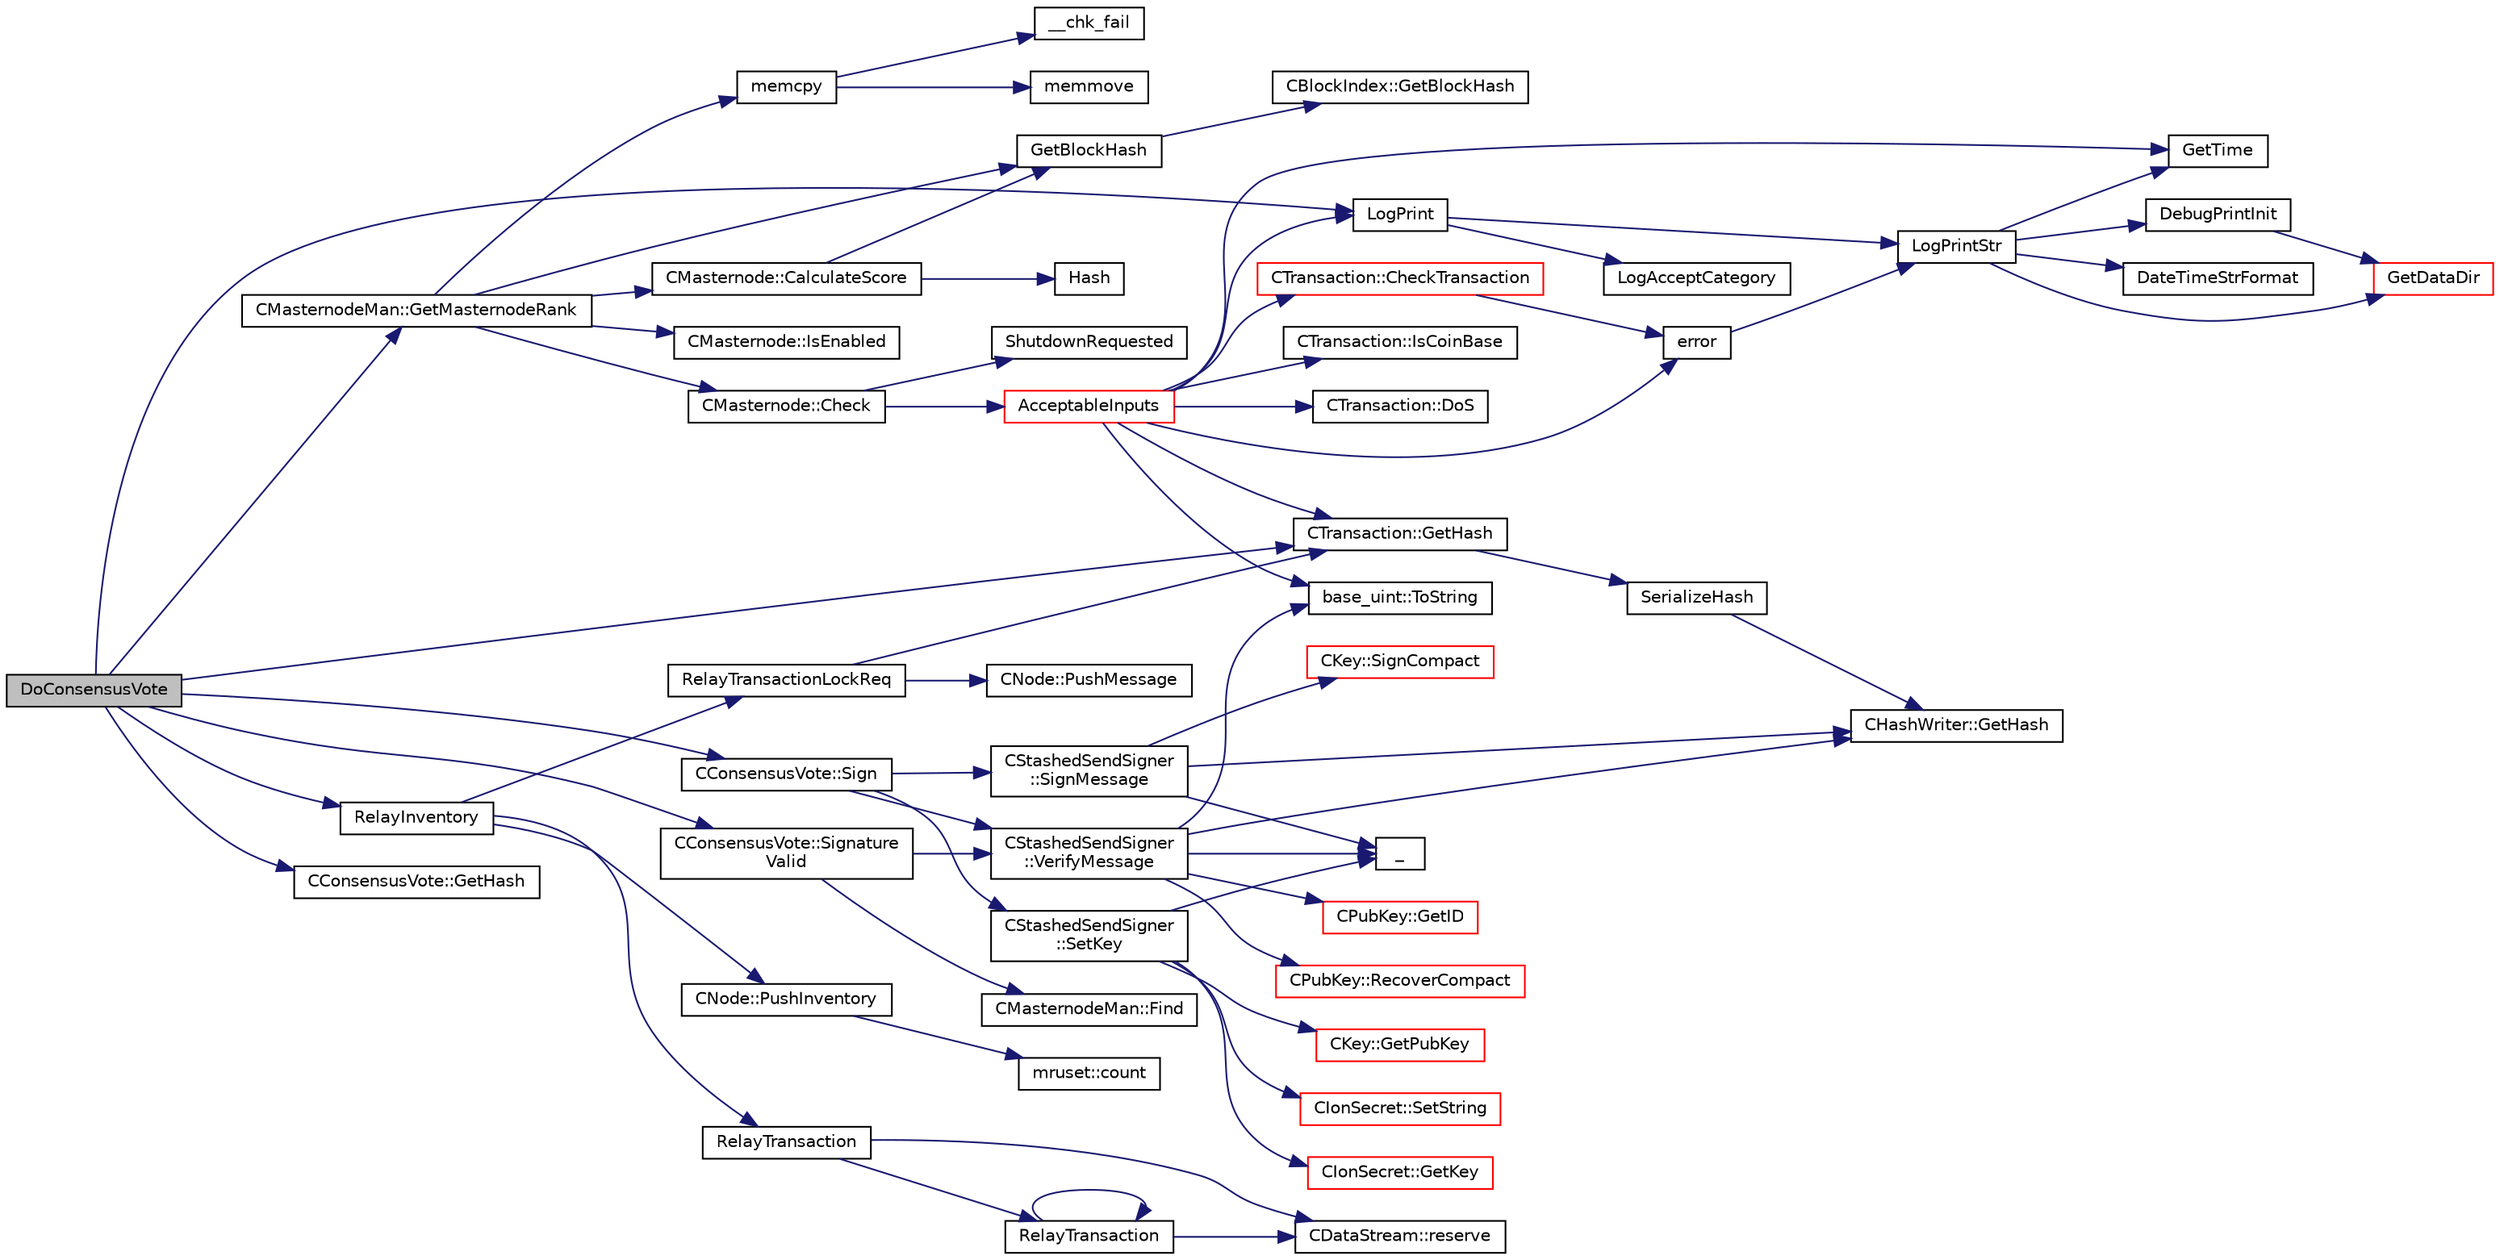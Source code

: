 digraph "DoConsensusVote"
{
  edge [fontname="Helvetica",fontsize="10",labelfontname="Helvetica",labelfontsize="10"];
  node [fontname="Helvetica",fontsize="10",shape=record];
  rankdir="LR";
  Node104 [label="DoConsensusVote",height=0.2,width=0.4,color="black", fillcolor="grey75", style="filled", fontcolor="black"];
  Node104 -> Node105 [color="midnightblue",fontsize="10",style="solid",fontname="Helvetica"];
  Node105 [label="CMasternodeMan::GetMasternodeRank",height=0.2,width=0.4,color="black", fillcolor="white", style="filled",URL="$dc/d6b/class_c_masternode_man.html#a41fd522da90284837d5dcb1e2d2e7d7c"];
  Node105 -> Node106 [color="midnightblue",fontsize="10",style="solid",fontname="Helvetica"];
  Node106 [label="GetBlockHash",height=0.2,width=0.4,color="black", fillcolor="white", style="filled",URL="$dc/da3/masternode_8cpp.html#a32f5cbabfc2bd53c2f2daedf122a83cb"];
  Node106 -> Node107 [color="midnightblue",fontsize="10",style="solid",fontname="Helvetica"];
  Node107 [label="CBlockIndex::GetBlockHash",height=0.2,width=0.4,color="black", fillcolor="white", style="filled",URL="$d3/dbd/class_c_block_index.html#a98490a2788c65cdd6ae9002b004dd74c"];
  Node105 -> Node108 [color="midnightblue",fontsize="10",style="solid",fontname="Helvetica"];
  Node108 [label="CMasternode::Check",height=0.2,width=0.4,color="black", fillcolor="white", style="filled",URL="$d6/dac/class_c_masternode.html#a6c5f883b797298678c1cf814faab09a5"];
  Node108 -> Node109 [color="midnightblue",fontsize="10",style="solid",fontname="Helvetica"];
  Node109 [label="ShutdownRequested",height=0.2,width=0.4,color="black", fillcolor="white", style="filled",URL="$d0/dc9/init_8cpp.html#a6f201ca9fe6b594f1985c12b4482ea5a"];
  Node108 -> Node110 [color="midnightblue",fontsize="10",style="solid",fontname="Helvetica"];
  Node110 [label="AcceptableInputs",height=0.2,width=0.4,color="red", fillcolor="white", style="filled",URL="$df/d0a/main_8cpp.html#a05dc3f6629734b6d3a233a00e0333aac"];
  Node110 -> Node111 [color="midnightblue",fontsize="10",style="solid",fontname="Helvetica"];
  Node111 [label="CTransaction::CheckTransaction",height=0.2,width=0.4,color="red", fillcolor="white", style="filled",URL="$df/d43/class_c_transaction.html#a2104329681e2749baeeaaf47c0af482d"];
  Node111 -> Node112 [color="midnightblue",fontsize="10",style="solid",fontname="Helvetica"];
  Node112 [label="error",height=0.2,width=0.4,color="black", fillcolor="white", style="filled",URL="$d8/d3c/util_8h.html#af8985880cf4ef26df0a5aa2ffcb76662"];
  Node112 -> Node113 [color="midnightblue",fontsize="10",style="solid",fontname="Helvetica"];
  Node113 [label="LogPrintStr",height=0.2,width=0.4,color="black", fillcolor="white", style="filled",URL="$d8/d3c/util_8h.html#afd4c3002b2797c0560adddb6af3ca1da"];
  Node113 -> Node114 [color="midnightblue",fontsize="10",style="solid",fontname="Helvetica"];
  Node114 [label="DebugPrintInit",height=0.2,width=0.4,color="black", fillcolor="white", style="filled",URL="$df/d2d/util_8cpp.html#a751ff5f21d880737811136b5e0bcea12"];
  Node114 -> Node115 [color="midnightblue",fontsize="10",style="solid",fontname="Helvetica"];
  Node115 [label="GetDataDir",height=0.2,width=0.4,color="red", fillcolor="white", style="filled",URL="$df/d2d/util_8cpp.html#ab83866a054745d4b30a3948a1b44beba"];
  Node113 -> Node115 [color="midnightblue",fontsize="10",style="solid",fontname="Helvetica"];
  Node113 -> Node120 [color="midnightblue",fontsize="10",style="solid",fontname="Helvetica"];
  Node120 [label="DateTimeStrFormat",height=0.2,width=0.4,color="black", fillcolor="white", style="filled",URL="$df/d2d/util_8cpp.html#a749bc6776c8ec72d7c5e4dea56aee415"];
  Node113 -> Node121 [color="midnightblue",fontsize="10",style="solid",fontname="Helvetica"];
  Node121 [label="GetTime",height=0.2,width=0.4,color="black", fillcolor="white", style="filled",URL="$df/d2d/util_8cpp.html#a46fac5fba8ba905b5f9acb364f5d8c6f"];
  Node110 -> Node112 [color="midnightblue",fontsize="10",style="solid",fontname="Helvetica"];
  Node110 -> Node126 [color="midnightblue",fontsize="10",style="solid",fontname="Helvetica"];
  Node126 [label="CTransaction::IsCoinBase",height=0.2,width=0.4,color="black", fillcolor="white", style="filled",URL="$df/d43/class_c_transaction.html#a96256e8ac1bf79ad9c057e48c41132dd"];
  Node110 -> Node127 [color="midnightblue",fontsize="10",style="solid",fontname="Helvetica"];
  Node127 [label="CTransaction::DoS",height=0.2,width=0.4,color="black", fillcolor="white", style="filled",URL="$df/d43/class_c_transaction.html#ae5f57b4b90e5a179bb359bdf72fba753"];
  Node110 -> Node129 [color="midnightblue",fontsize="10",style="solid",fontname="Helvetica"];
  Node129 [label="CTransaction::GetHash",height=0.2,width=0.4,color="black", fillcolor="white", style="filled",URL="$df/d43/class_c_transaction.html#a0b46d80e82ca324e82c2ce3fc1492bfa"];
  Node129 -> Node130 [color="midnightblue",fontsize="10",style="solid",fontname="Helvetica"];
  Node130 [label="SerializeHash",height=0.2,width=0.4,color="black", fillcolor="white", style="filled",URL="$db/dfb/hash_8h.html#a6de694e43f17c62025c6883965b65e63"];
  Node130 -> Node131 [color="midnightblue",fontsize="10",style="solid",fontname="Helvetica"];
  Node131 [label="CHashWriter::GetHash",height=0.2,width=0.4,color="black", fillcolor="white", style="filled",URL="$d2/def/class_c_hash_writer.html#ae94a937211502eabf19477630090093a"];
  Node110 -> Node137 [color="midnightblue",fontsize="10",style="solid",fontname="Helvetica"];
  Node137 [label="base_uint::ToString",height=0.2,width=0.4,color="black", fillcolor="white", style="filled",URL="$da/df7/classbase__uint.html#acccba4d9d51a0c36261718ca0cbb293b"];
  Node110 -> Node121 [color="midnightblue",fontsize="10",style="solid",fontname="Helvetica"];
  Node110 -> Node159 [color="midnightblue",fontsize="10",style="solid",fontname="Helvetica"];
  Node159 [label="LogPrint",height=0.2,width=0.4,color="black", fillcolor="white", style="filled",URL="$d8/d3c/util_8h.html#aab1f837a2366f424bdc996fdf6352171"];
  Node159 -> Node160 [color="midnightblue",fontsize="10",style="solid",fontname="Helvetica"];
  Node160 [label="LogAcceptCategory",height=0.2,width=0.4,color="black", fillcolor="white", style="filled",URL="$d8/d3c/util_8h.html#a343d2a13efe00125f78d25dafb0a8d98"];
  Node159 -> Node113 [color="midnightblue",fontsize="10",style="solid",fontname="Helvetica"];
  Node105 -> Node226 [color="midnightblue",fontsize="10",style="solid",fontname="Helvetica"];
  Node226 [label="CMasternode::IsEnabled",height=0.2,width=0.4,color="black", fillcolor="white", style="filled",URL="$d6/dac/class_c_masternode.html#a08782379f6ba10e9087b39f0cef19bce"];
  Node105 -> Node227 [color="midnightblue",fontsize="10",style="solid",fontname="Helvetica"];
  Node227 [label="CMasternode::CalculateScore",height=0.2,width=0.4,color="black", fillcolor="white", style="filled",URL="$d6/dac/class_c_masternode.html#a5193b7bca7224b39c455ddd39f0846f3"];
  Node227 -> Node106 [color="midnightblue",fontsize="10",style="solid",fontname="Helvetica"];
  Node227 -> Node152 [color="midnightblue",fontsize="10",style="solid",fontname="Helvetica"];
  Node152 [label="Hash",height=0.2,width=0.4,color="black", fillcolor="white", style="filled",URL="$db/dfb/hash_8h.html#ab3f6c437460137530d86e09c2c102e99"];
  Node105 -> Node178 [color="midnightblue",fontsize="10",style="solid",fontname="Helvetica"];
  Node178 [label="memcpy",height=0.2,width=0.4,color="black", fillcolor="white", style="filled",URL="$d5/d9f/glibc__compat_8cpp.html#a0f46826ab0466591e136db24394923cf"];
  Node178 -> Node179 [color="midnightblue",fontsize="10",style="solid",fontname="Helvetica"];
  Node179 [label="memmove",height=0.2,width=0.4,color="black", fillcolor="white", style="filled",URL="$d5/d9f/glibc__compat_8cpp.html#a9778d49e9029dd75bc53ecbbf9f5e9a1"];
  Node178 -> Node180 [color="midnightblue",fontsize="10",style="solid",fontname="Helvetica"];
  Node180 [label="__chk_fail",height=0.2,width=0.4,color="black", fillcolor="white", style="filled",URL="$d5/d9f/glibc__compat_8cpp.html#a424ac71631da5ada2976630ff67051d1"];
  Node104 -> Node159 [color="midnightblue",fontsize="10",style="solid",fontname="Helvetica"];
  Node104 -> Node129 [color="midnightblue",fontsize="10",style="solid",fontname="Helvetica"];
  Node104 -> Node228 [color="midnightblue",fontsize="10",style="solid",fontname="Helvetica"];
  Node228 [label="CConsensusVote::Sign",height=0.2,width=0.4,color="black", fillcolor="white", style="filled",URL="$dc/da2/class_c_consensus_vote.html#a687495887aa75f5d5bb70f93ecb820d0"];
  Node228 -> Node229 [color="midnightblue",fontsize="10",style="solid",fontname="Helvetica"];
  Node229 [label="CStashedSendSigner\l::SetKey",height=0.2,width=0.4,color="black", fillcolor="white", style="filled",URL="$da/d0a/class_c_stashed_send_signer.html#a706eb86a74431f151080cb9e466fe6ce",tooltip="Set the private/public key values, returns true if successful. "];
  Node229 -> Node230 [color="midnightblue",fontsize="10",style="solid",fontname="Helvetica"];
  Node230 [label="CIonSecret::SetString",height=0.2,width=0.4,color="red", fillcolor="white", style="filled",URL="$d3/d88/class_c_ion_secret.html#a0b279b6a41b2992fae7d3f70f7977f1c"];
  Node229 -> Node236 [color="midnightblue",fontsize="10",style="solid",fontname="Helvetica"];
  Node236 [label="_",height=0.2,width=0.4,color="black", fillcolor="white", style="filled",URL="$d9/d6d/ui__interface_8h.html#aad133bb6103b53cebf03fd01e2f11ba1",tooltip="Translation function: Call Translate signal on UI interface, which returns a boost::optional result..."];
  Node229 -> Node237 [color="midnightblue",fontsize="10",style="solid",fontname="Helvetica"];
  Node237 [label="CIonSecret::GetKey",height=0.2,width=0.4,color="red", fillcolor="white", style="filled",URL="$d3/d88/class_c_ion_secret.html#a5220650629f8d852bd6cffeec00df235"];
  Node229 -> Node243 [color="midnightblue",fontsize="10",style="solid",fontname="Helvetica"];
  Node243 [label="CKey::GetPubKey",height=0.2,width=0.4,color="red", fillcolor="white", style="filled",URL="$d2/d63/class_c_key.html#aa1085c59603a62db6ec776300f250337"];
  Node228 -> Node251 [color="midnightblue",fontsize="10",style="solid",fontname="Helvetica"];
  Node251 [label="CStashedSendSigner\l::SignMessage",height=0.2,width=0.4,color="black", fillcolor="white", style="filled",URL="$da/d0a/class_c_stashed_send_signer.html#a3a9275044c94eabef7ed9c2fdf35d2f6",tooltip="Sign the message, returns true if successful. "];
  Node251 -> Node252 [color="midnightblue",fontsize="10",style="solid",fontname="Helvetica"];
  Node252 [label="CKey::SignCompact",height=0.2,width=0.4,color="red", fillcolor="white", style="filled",URL="$d2/d63/class_c_key.html#afe77d80889aa68e92e6882e75424cfb8"];
  Node251 -> Node131 [color="midnightblue",fontsize="10",style="solid",fontname="Helvetica"];
  Node251 -> Node236 [color="midnightblue",fontsize="10",style="solid",fontname="Helvetica"];
  Node228 -> Node258 [color="midnightblue",fontsize="10",style="solid",fontname="Helvetica"];
  Node258 [label="CStashedSendSigner\l::VerifyMessage",height=0.2,width=0.4,color="black", fillcolor="white", style="filled",URL="$da/d0a/class_c_stashed_send_signer.html#a917e4eb567f2005a73ef59bafcf46bd4",tooltip="Verify the message, returns true if succcessful. "];
  Node258 -> Node259 [color="midnightblue",fontsize="10",style="solid",fontname="Helvetica"];
  Node259 [label="CPubKey::RecoverCompact",height=0.2,width=0.4,color="red", fillcolor="white", style="filled",URL="$da/d4e/class_c_pub_key.html#a169505e735a02db385486b0affeb565c"];
  Node258 -> Node131 [color="midnightblue",fontsize="10",style="solid",fontname="Helvetica"];
  Node258 -> Node236 [color="midnightblue",fontsize="10",style="solid",fontname="Helvetica"];
  Node258 -> Node277 [color="midnightblue",fontsize="10",style="solid",fontname="Helvetica"];
  Node277 [label="CPubKey::GetID",height=0.2,width=0.4,color="red", fillcolor="white", style="filled",URL="$da/d4e/class_c_pub_key.html#a2675f7e6f72eff68e7a5227289feb021"];
  Node258 -> Node137 [color="midnightblue",fontsize="10",style="solid",fontname="Helvetica"];
  Node104 -> Node279 [color="midnightblue",fontsize="10",style="solid",fontname="Helvetica"];
  Node279 [label="CConsensusVote::Signature\lValid",height=0.2,width=0.4,color="black", fillcolor="white", style="filled",URL="$dc/da2/class_c_consensus_vote.html#ac6550a89acee255e0035e189a42a6310"];
  Node279 -> Node280 [color="midnightblue",fontsize="10",style="solid",fontname="Helvetica"];
  Node280 [label="CMasternodeMan::Find",height=0.2,width=0.4,color="black", fillcolor="white", style="filled",URL="$dc/d6b/class_c_masternode_man.html#aade63e2fbea916e7051819015ef31dc5"];
  Node279 -> Node258 [color="midnightblue",fontsize="10",style="solid",fontname="Helvetica"];
  Node104 -> Node281 [color="midnightblue",fontsize="10",style="solid",fontname="Helvetica"];
  Node281 [label="CConsensusVote::GetHash",height=0.2,width=0.4,color="black", fillcolor="white", style="filled",URL="$dc/da2/class_c_consensus_vote.html#a1bf097f2b12e5a77969bc489a6508399"];
  Node104 -> Node282 [color="midnightblue",fontsize="10",style="solid",fontname="Helvetica"];
  Node282 [label="RelayInventory",height=0.2,width=0.4,color="black", fillcolor="white", style="filled",URL="$d7/d97/net_8h.html#a8efddffaa3931e6bafecaac5e0605d1b"];
  Node282 -> Node283 [color="midnightblue",fontsize="10",style="solid",fontname="Helvetica"];
  Node283 [label="CNode::PushInventory",height=0.2,width=0.4,color="black", fillcolor="white", style="filled",URL="$d1/d64/class_c_node.html#a7cef2333aa8776127a7e7fcab659eb6a"];
  Node283 -> Node284 [color="midnightblue",fontsize="10",style="solid",fontname="Helvetica"];
  Node284 [label="mruset::count",height=0.2,width=0.4,color="black", fillcolor="white", style="filled",URL="$d6/d19/classmruset.html#aff65b732aed809fb84542e1136321a24"];
  Node282 -> Node285 [color="midnightblue",fontsize="10",style="solid",fontname="Helvetica"];
  Node285 [label="RelayTransaction",height=0.2,width=0.4,color="black", fillcolor="white", style="filled",URL="$d7/d97/net_8h.html#abe329205a15b55df86608f5f1964bdb1"];
  Node285 -> Node286 [color="midnightblue",fontsize="10",style="solid",fontname="Helvetica"];
  Node286 [label="CDataStream::reserve",height=0.2,width=0.4,color="black", fillcolor="white", style="filled",URL="$d5/d41/class_c_data_stream.html#a5542e71bd7af2ab7cd7be0f381d39cb5"];
  Node285 -> Node287 [color="midnightblue",fontsize="10",style="solid",fontname="Helvetica"];
  Node287 [label="RelayTransaction",height=0.2,width=0.4,color="black", fillcolor="white", style="filled",URL="$dd/d84/net_8cpp.html#abe329205a15b55df86608f5f1964bdb1"];
  Node287 -> Node286 [color="midnightblue",fontsize="10",style="solid",fontname="Helvetica"];
  Node287 -> Node287 [color="midnightblue",fontsize="10",style="solid",fontname="Helvetica"];
  Node282 -> Node288 [color="midnightblue",fontsize="10",style="solid",fontname="Helvetica"];
  Node288 [label="RelayTransactionLockReq",height=0.2,width=0.4,color="black", fillcolor="white", style="filled",URL="$d7/d97/net_8h.html#a83d330c7d36395aa1a22d4aebddaf499"];
  Node288 -> Node129 [color="midnightblue",fontsize="10",style="solid",fontname="Helvetica"];
  Node288 -> Node289 [color="midnightblue",fontsize="10",style="solid",fontname="Helvetica"];
  Node289 [label="CNode::PushMessage",height=0.2,width=0.4,color="black", fillcolor="white", style="filled",URL="$d1/d64/class_c_node.html#a204fda3d33404cb37698c085b1583ab2"];
}
